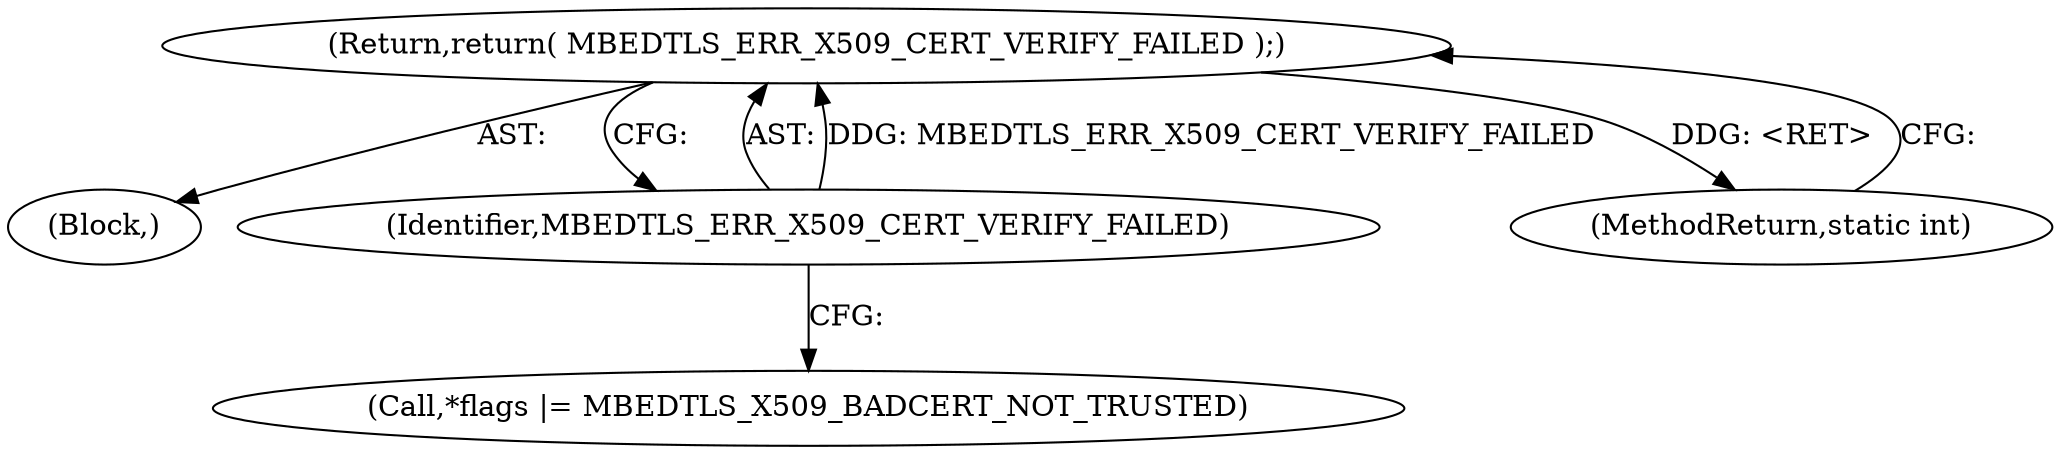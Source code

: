 digraph "1_mbedtls_31458a18788b0cf0b722acda9bb2f2fe13a3fb32_1@del" {
"1000158" [label="(Return,return( MBEDTLS_ERR_X509_CERT_VERIFY_FAILED );)"];
"1000159" [label="(Identifier,MBEDTLS_ERR_X509_CERT_VERIFY_FAILED)"];
"1000153" [label="(Block,)"];
"1000159" [label="(Identifier,MBEDTLS_ERR_X509_CERT_VERIFY_FAILED)"];
"1000154" [label="(Call,*flags |= MBEDTLS_X509_BADCERT_NOT_TRUSTED)"];
"1000461" [label="(MethodReturn,static int)"];
"1000158" [label="(Return,return( MBEDTLS_ERR_X509_CERT_VERIFY_FAILED );)"];
"1000158" -> "1000153"  [label="AST: "];
"1000158" -> "1000159"  [label="CFG: "];
"1000159" -> "1000158"  [label="AST: "];
"1000461" -> "1000158"  [label="CFG: "];
"1000158" -> "1000461"  [label="DDG: <RET>"];
"1000159" -> "1000158"  [label="DDG: MBEDTLS_ERR_X509_CERT_VERIFY_FAILED"];
"1000159" -> "1000154"  [label="CFG: "];
}
